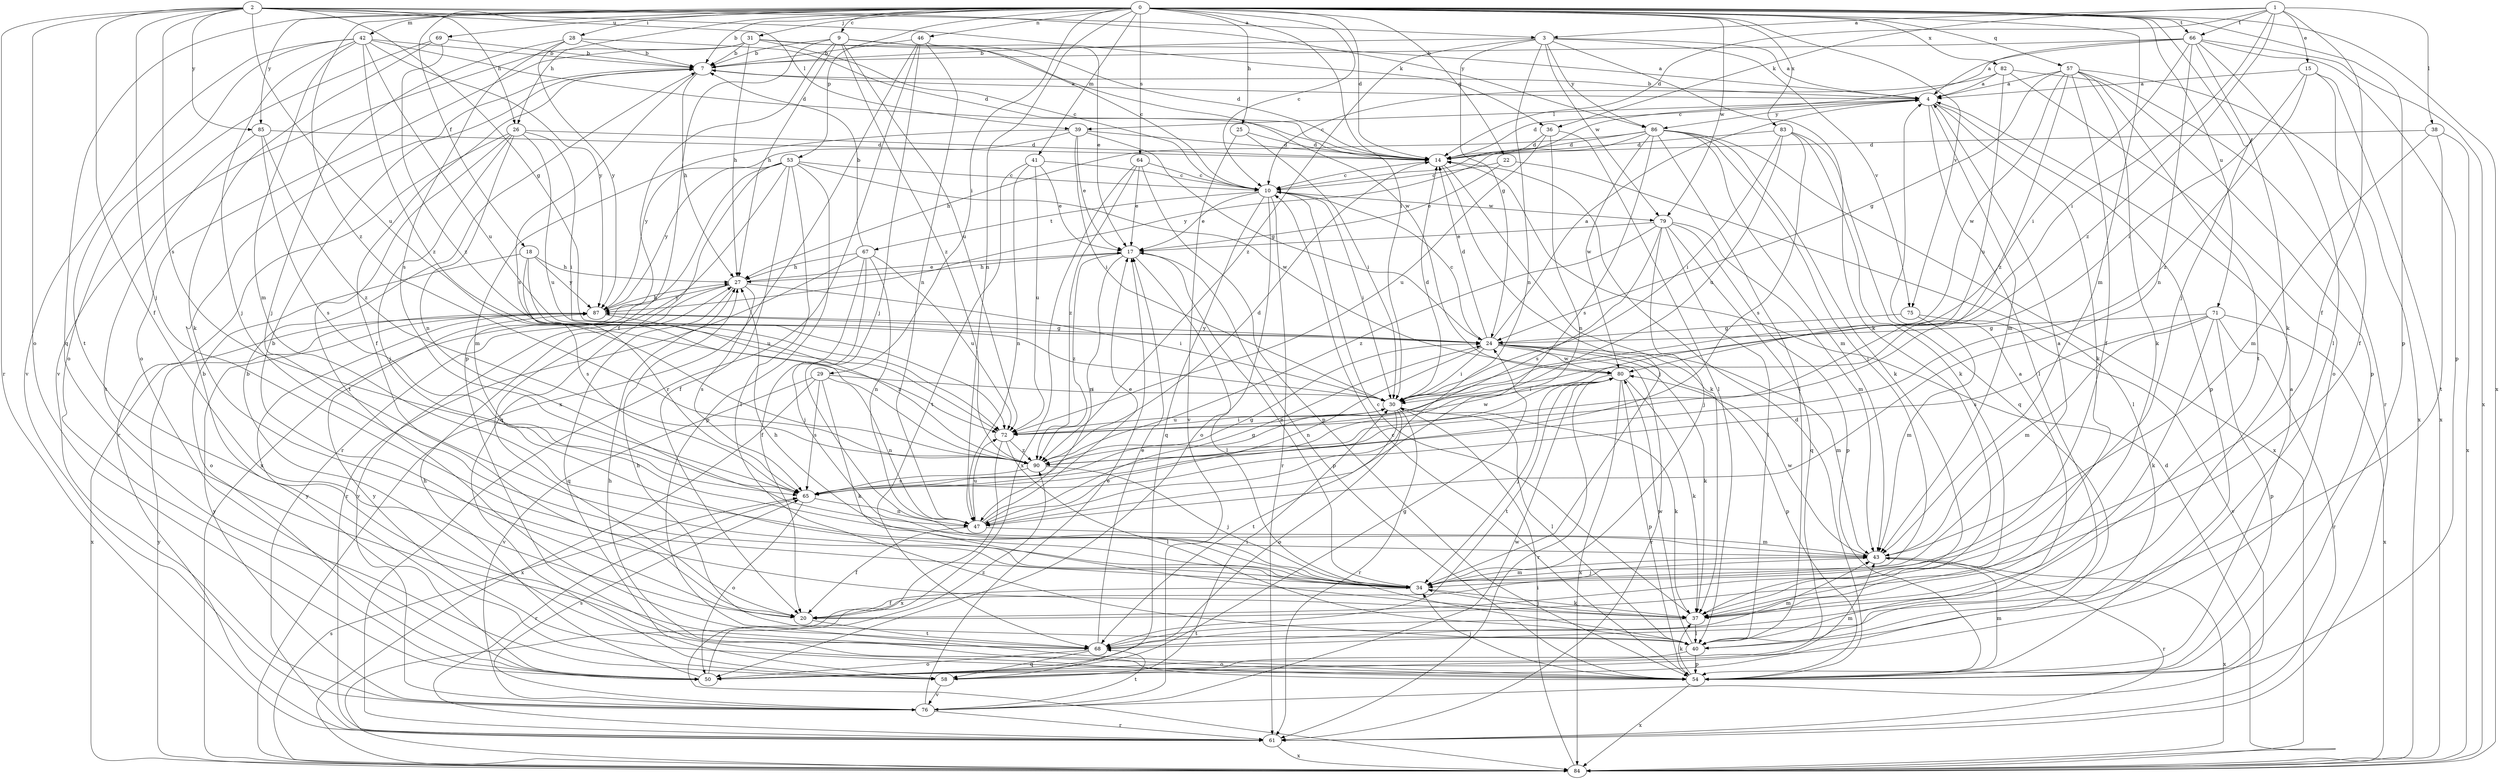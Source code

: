 strict digraph  {
0;
1;
2;
3;
4;
7;
9;
10;
14;
15;
17;
18;
20;
22;
24;
25;
26;
27;
28;
29;
30;
31;
34;
36;
37;
38;
39;
40;
41;
42;
43;
46;
47;
50;
53;
54;
57;
58;
61;
64;
65;
66;
67;
68;
69;
71;
72;
75;
76;
79;
80;
82;
83;
84;
85;
86;
87;
90;
0 -> 7  [label=b];
0 -> 9  [label=c];
0 -> 10  [label=c];
0 -> 14  [label=d];
0 -> 18  [label=f];
0 -> 22  [label=g];
0 -> 25  [label=h];
0 -> 26  [label=h];
0 -> 28  [label=i];
0 -> 29  [label=i];
0 -> 30  [label=i];
0 -> 31  [label=j];
0 -> 34  [label=j];
0 -> 41  [label=m];
0 -> 42  [label=m];
0 -> 43  [label=m];
0 -> 46  [label=n];
0 -> 47  [label=n];
0 -> 53  [label=p];
0 -> 54  [label=p];
0 -> 57  [label=q];
0 -> 58  [label=q];
0 -> 64  [label=s];
0 -> 66  [label=t];
0 -> 69  [label=u];
0 -> 71  [label=u];
0 -> 75  [label=v];
0 -> 79  [label=w];
0 -> 82  [label=x];
0 -> 83  [label=x];
0 -> 84  [label=x];
0 -> 85  [label=y];
0 -> 90  [label=z];
1 -> 3  [label=a];
1 -> 14  [label=d];
1 -> 15  [label=e];
1 -> 20  [label=f];
1 -> 30  [label=i];
1 -> 36  [label=k];
1 -> 38  [label=l];
1 -> 66  [label=t];
1 -> 90  [label=z];
2 -> 3  [label=a];
2 -> 20  [label=f];
2 -> 24  [label=g];
2 -> 26  [label=h];
2 -> 34  [label=j];
2 -> 36  [label=k];
2 -> 39  [label=l];
2 -> 50  [label=o];
2 -> 61  [label=r];
2 -> 65  [label=s];
2 -> 72  [label=u];
2 -> 85  [label=y];
2 -> 86  [label=y];
3 -> 4  [label=a];
3 -> 7  [label=b];
3 -> 24  [label=g];
3 -> 37  [label=k];
3 -> 47  [label=n];
3 -> 75  [label=v];
3 -> 79  [label=w];
3 -> 86  [label=y];
3 -> 90  [label=z];
4 -> 7  [label=b];
4 -> 14  [label=d];
4 -> 37  [label=k];
4 -> 39  [label=l];
4 -> 40  [label=l];
4 -> 43  [label=m];
4 -> 54  [label=p];
4 -> 86  [label=y];
7 -> 4  [label=a];
7 -> 20  [label=f];
7 -> 27  [label=h];
7 -> 65  [label=s];
9 -> 7  [label=b];
9 -> 10  [label=c];
9 -> 14  [label=d];
9 -> 20  [label=f];
9 -> 27  [label=h];
9 -> 54  [label=p];
9 -> 72  [label=u];
9 -> 90  [label=z];
10 -> 17  [label=e];
10 -> 30  [label=i];
10 -> 50  [label=o];
10 -> 58  [label=q];
10 -> 61  [label=r];
10 -> 67  [label=t];
10 -> 79  [label=w];
14 -> 10  [label=c];
14 -> 34  [label=j];
14 -> 37  [label=k];
15 -> 4  [label=a];
15 -> 20  [label=f];
15 -> 30  [label=i];
15 -> 84  [label=x];
15 -> 90  [label=z];
17 -> 27  [label=h];
17 -> 40  [label=l];
17 -> 47  [label=n];
17 -> 54  [label=p];
17 -> 90  [label=z];
18 -> 27  [label=h];
18 -> 50  [label=o];
18 -> 65  [label=s];
18 -> 72  [label=u];
18 -> 87  [label=y];
20 -> 7  [label=b];
20 -> 68  [label=t];
22 -> 10  [label=c];
22 -> 17  [label=e];
22 -> 40  [label=l];
24 -> 4  [label=a];
24 -> 10  [label=c];
24 -> 14  [label=d];
24 -> 30  [label=i];
24 -> 37  [label=k];
24 -> 43  [label=m];
24 -> 47  [label=n];
24 -> 54  [label=p];
24 -> 61  [label=r];
24 -> 80  [label=w];
24 -> 87  [label=y];
25 -> 14  [label=d];
25 -> 30  [label=i];
25 -> 76  [label=v];
26 -> 14  [label=d];
26 -> 30  [label=i];
26 -> 34  [label=j];
26 -> 47  [label=n];
26 -> 61  [label=r];
26 -> 68  [label=t];
26 -> 72  [label=u];
27 -> 17  [label=e];
27 -> 30  [label=i];
27 -> 58  [label=q];
27 -> 65  [label=s];
27 -> 76  [label=v];
27 -> 87  [label=y];
28 -> 7  [label=b];
28 -> 14  [label=d];
28 -> 34  [label=j];
28 -> 65  [label=s];
28 -> 87  [label=y];
29 -> 30  [label=i];
29 -> 37  [label=k];
29 -> 47  [label=n];
29 -> 65  [label=s];
29 -> 76  [label=v];
29 -> 84  [label=x];
30 -> 14  [label=d];
30 -> 37  [label=k];
30 -> 40  [label=l];
30 -> 50  [label=o];
30 -> 61  [label=r];
30 -> 68  [label=t];
30 -> 72  [label=u];
31 -> 4  [label=a];
31 -> 7  [label=b];
31 -> 10  [label=c];
31 -> 27  [label=h];
31 -> 50  [label=o];
31 -> 76  [label=v];
31 -> 80  [label=w];
34 -> 4  [label=a];
34 -> 17  [label=e];
34 -> 20  [label=f];
34 -> 27  [label=h];
34 -> 37  [label=k];
34 -> 43  [label=m];
36 -> 14  [label=d];
36 -> 40  [label=l];
36 -> 47  [label=n];
36 -> 72  [label=u];
37 -> 10  [label=c];
37 -> 34  [label=j];
37 -> 40  [label=l];
37 -> 68  [label=t];
38 -> 14  [label=d];
38 -> 43  [label=m];
38 -> 68  [label=t];
38 -> 84  [label=x];
39 -> 14  [label=d];
39 -> 17  [label=e];
39 -> 24  [label=g];
39 -> 30  [label=i];
39 -> 43  [label=m];
39 -> 87  [label=y];
40 -> 4  [label=a];
40 -> 27  [label=h];
40 -> 50  [label=o];
40 -> 54  [label=p];
40 -> 80  [label=w];
41 -> 10  [label=c];
41 -> 17  [label=e];
41 -> 47  [label=n];
41 -> 68  [label=t];
41 -> 72  [label=u];
42 -> 7  [label=b];
42 -> 14  [label=d];
42 -> 34  [label=j];
42 -> 43  [label=m];
42 -> 68  [label=t];
42 -> 72  [label=u];
42 -> 76  [label=v];
42 -> 87  [label=y];
42 -> 90  [label=z];
43 -> 34  [label=j];
43 -> 61  [label=r];
43 -> 80  [label=w];
43 -> 84  [label=x];
46 -> 7  [label=b];
46 -> 17  [label=e];
46 -> 34  [label=j];
46 -> 47  [label=n];
46 -> 61  [label=r];
46 -> 84  [label=x];
47 -> 17  [label=e];
47 -> 20  [label=f];
47 -> 24  [label=g];
47 -> 43  [label=m];
47 -> 72  [label=u];
50 -> 24  [label=g];
50 -> 27  [label=h];
50 -> 43  [label=m];
50 -> 87  [label=y];
50 -> 90  [label=z];
53 -> 10  [label=c];
53 -> 20  [label=f];
53 -> 40  [label=l];
53 -> 54  [label=p];
53 -> 58  [label=q];
53 -> 61  [label=r];
53 -> 80  [label=w];
53 -> 84  [label=x];
53 -> 87  [label=y];
54 -> 4  [label=a];
54 -> 7  [label=b];
54 -> 10  [label=c];
54 -> 14  [label=d];
54 -> 27  [label=h];
54 -> 34  [label=j];
54 -> 37  [label=k];
54 -> 43  [label=m];
54 -> 84  [label=x];
54 -> 87  [label=y];
57 -> 4  [label=a];
57 -> 20  [label=f];
57 -> 24  [label=g];
57 -> 37  [label=k];
57 -> 61  [label=r];
57 -> 68  [label=t];
57 -> 80  [label=w];
57 -> 84  [label=x];
57 -> 90  [label=z];
58 -> 7  [label=b];
58 -> 30  [label=i];
58 -> 76  [label=v];
61 -> 84  [label=x];
64 -> 10  [label=c];
64 -> 17  [label=e];
64 -> 54  [label=p];
64 -> 84  [label=x];
64 -> 90  [label=z];
65 -> 24  [label=g];
65 -> 47  [label=n];
65 -> 50  [label=o];
65 -> 61  [label=r];
66 -> 4  [label=a];
66 -> 7  [label=b];
66 -> 10  [label=c];
66 -> 30  [label=i];
66 -> 37  [label=k];
66 -> 40  [label=l];
66 -> 47  [label=n];
66 -> 54  [label=p];
66 -> 84  [label=x];
67 -> 7  [label=b];
67 -> 20  [label=f];
67 -> 27  [label=h];
67 -> 34  [label=j];
67 -> 47  [label=n];
67 -> 61  [label=r];
67 -> 72  [label=u];
68 -> 17  [label=e];
68 -> 43  [label=m];
68 -> 50  [label=o];
68 -> 58  [label=q];
69 -> 7  [label=b];
69 -> 37  [label=k];
69 -> 50  [label=o];
69 -> 90  [label=z];
71 -> 24  [label=g];
71 -> 37  [label=k];
71 -> 43  [label=m];
71 -> 54  [label=p];
71 -> 61  [label=r];
71 -> 65  [label=s];
71 -> 84  [label=x];
72 -> 30  [label=i];
72 -> 40  [label=l];
72 -> 80  [label=w];
72 -> 84  [label=x];
72 -> 90  [label=z];
75 -> 24  [label=g];
75 -> 43  [label=m];
75 -> 76  [label=v];
76 -> 17  [label=e];
76 -> 61  [label=r];
76 -> 65  [label=s];
76 -> 68  [label=t];
76 -> 80  [label=w];
76 -> 87  [label=y];
79 -> 17  [label=e];
79 -> 34  [label=j];
79 -> 40  [label=l];
79 -> 43  [label=m];
79 -> 54  [label=p];
79 -> 58  [label=q];
79 -> 65  [label=s];
79 -> 90  [label=z];
80 -> 30  [label=i];
80 -> 34  [label=j];
80 -> 37  [label=k];
80 -> 54  [label=p];
80 -> 61  [label=r];
80 -> 68  [label=t];
80 -> 84  [label=x];
82 -> 4  [label=a];
82 -> 10  [label=c];
82 -> 50  [label=o];
82 -> 54  [label=p];
82 -> 72  [label=u];
83 -> 14  [label=d];
83 -> 30  [label=i];
83 -> 37  [label=k];
83 -> 58  [label=q];
83 -> 65  [label=s];
83 -> 72  [label=u];
84 -> 14  [label=d];
84 -> 30  [label=i];
84 -> 65  [label=s];
84 -> 87  [label=y];
85 -> 14  [label=d];
85 -> 65  [label=s];
85 -> 68  [label=t];
85 -> 90  [label=z];
86 -> 14  [label=d];
86 -> 27  [label=h];
86 -> 34  [label=j];
86 -> 37  [label=k];
86 -> 40  [label=l];
86 -> 43  [label=m];
86 -> 65  [label=s];
86 -> 80  [label=w];
86 -> 84  [label=x];
86 -> 87  [label=y];
87 -> 24  [label=g];
87 -> 27  [label=h];
87 -> 84  [label=x];
87 -> 90  [label=z];
90 -> 14  [label=d];
90 -> 34  [label=j];
90 -> 65  [label=s];
}

